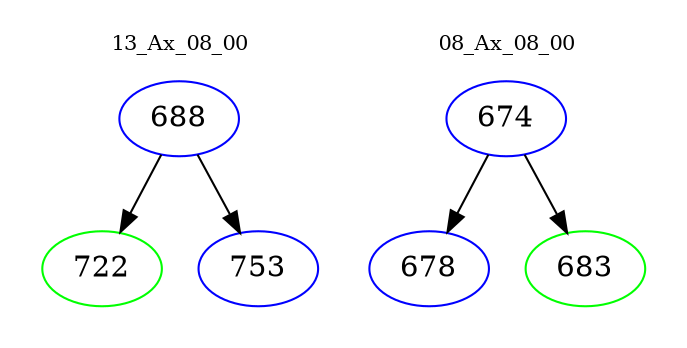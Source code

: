 digraph{
subgraph cluster_0 {
color = white
label = "13_Ax_08_00";
fontsize=10;
T0_688 [label="688", color="blue"]
T0_688 -> T0_722 [color="black"]
T0_722 [label="722", color="green"]
T0_688 -> T0_753 [color="black"]
T0_753 [label="753", color="blue"]
}
subgraph cluster_1 {
color = white
label = "08_Ax_08_00";
fontsize=10;
T1_674 [label="674", color="blue"]
T1_674 -> T1_678 [color="black"]
T1_678 [label="678", color="blue"]
T1_674 -> T1_683 [color="black"]
T1_683 [label="683", color="green"]
}
}
